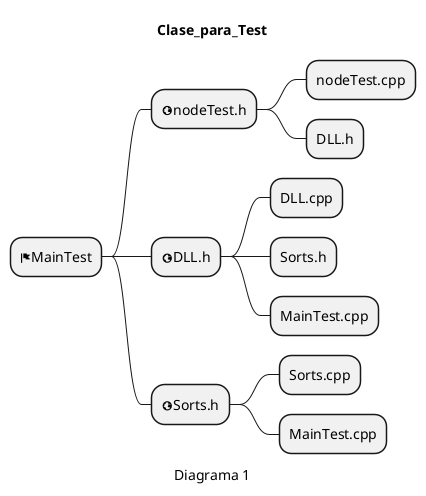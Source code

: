 @startmindmap
'https://plantuml.com/mindmap-diagram

caption Diagrama 1
title Clase_para_Test

* <&flag>MainTest
** <&globe>nodeTest.h
*** nodeTest.cpp
*** DLL.h

** <&globe>DLL.h
*** DLL.cpp
*** Sorts.h
*** MainTest.cpp

** <&globe>Sorts.h
*** Sorts.cpp
*** MainTest.cpp


@endmindmap
